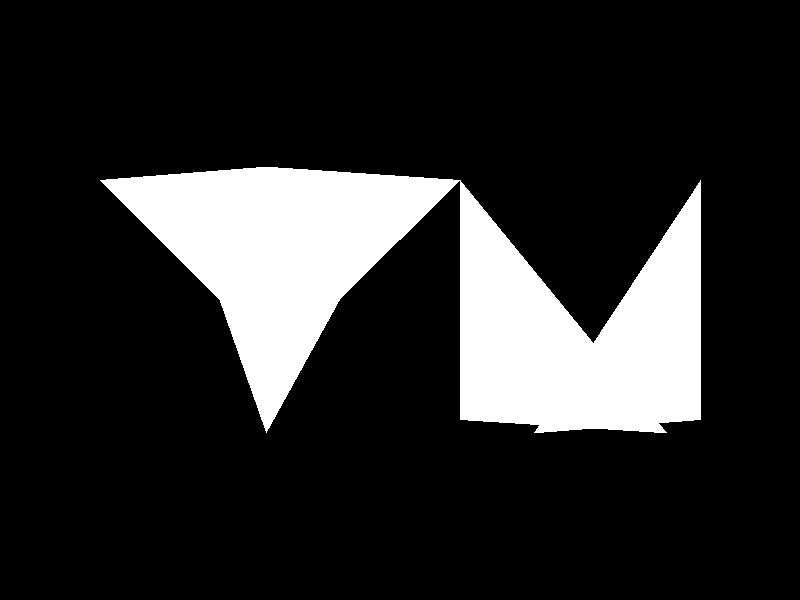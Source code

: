 #macro G(D,E,F)
  #local I=array[3]{D,E,F}
  #local B=0;
  triangle{
    #while(B<3)
      #while(I[B])
        A[mod(I[B],10)]+
        #local I[B]=div(I[B],10);
      #end
      <-5,-2,9>
      #local B=B+1;
    #end
  }
#end

#local A=array[7]{x,x*2,x*4,y,y*2,y*4,z}

light_source{
  -x*6-z*9,1
}

mesh{
  G(105,10,146)
  G(105,246,10)
  G(105,56,146)
  G(105,1256,246)
  G(1256,126,220)
  G(22156,2216,201)
  pigment{rgb 1}
}//TM

